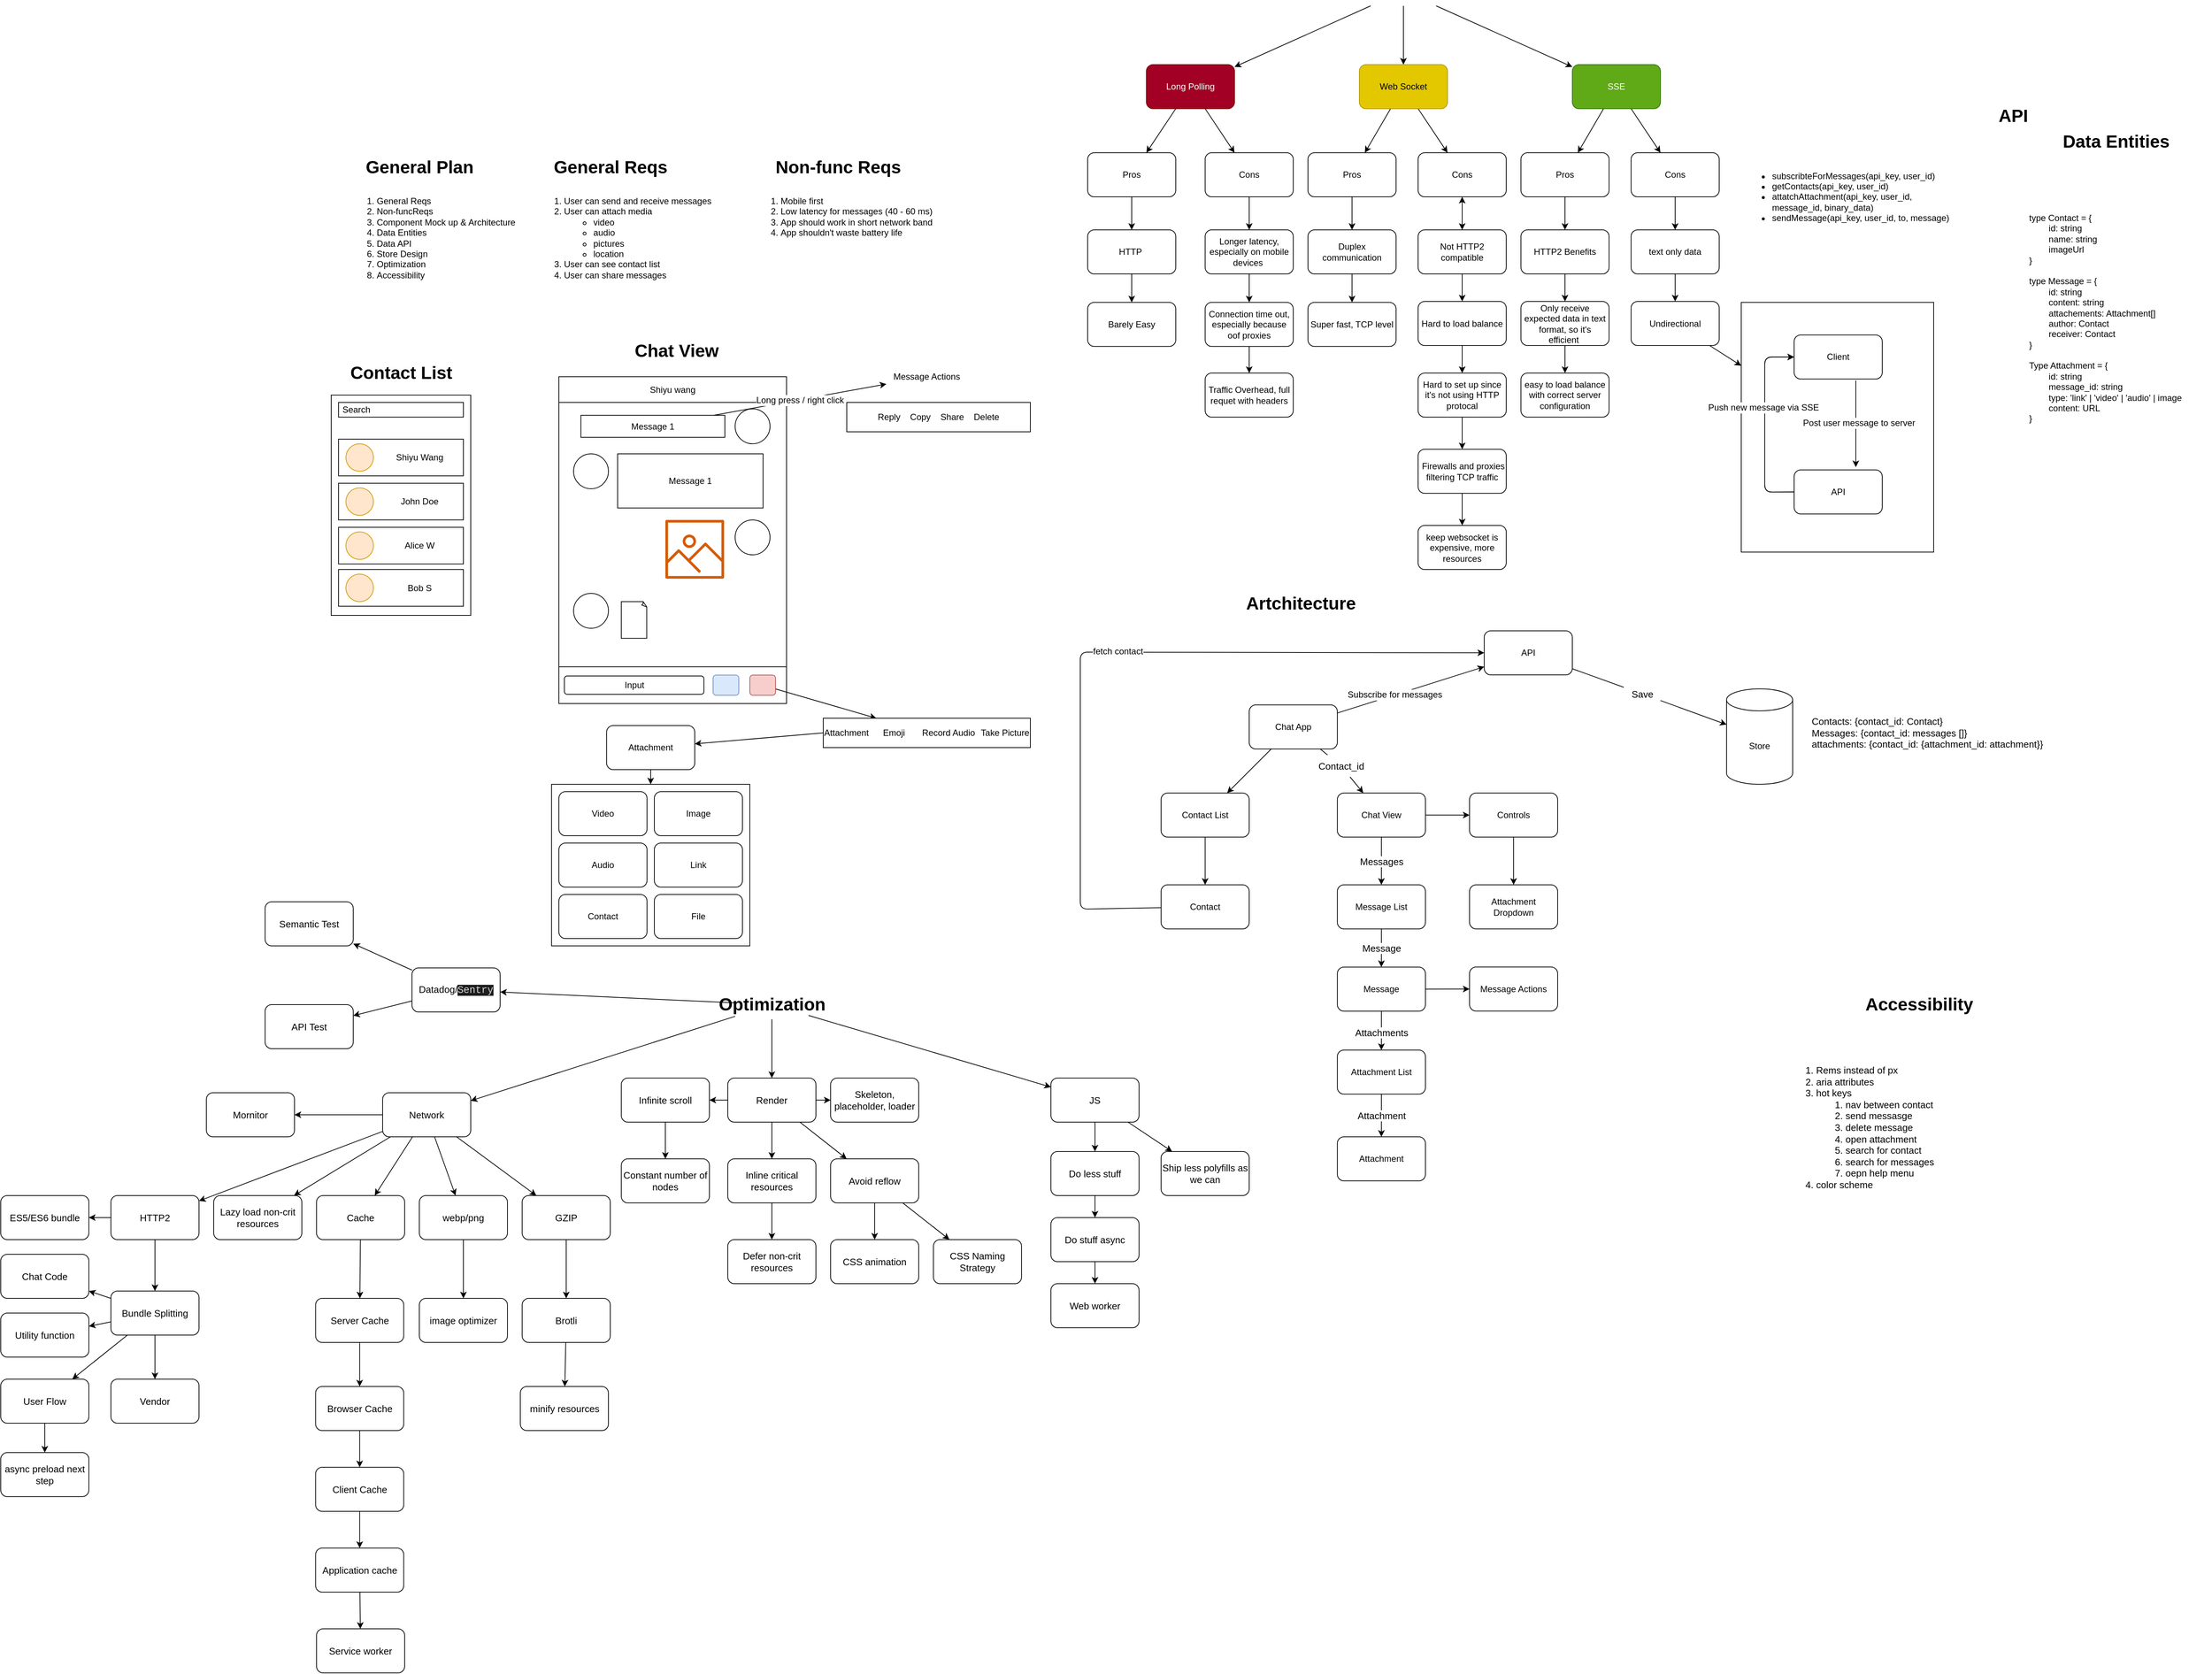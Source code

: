 <mxfile>
    <diagram id="3jrpvA41vGU3nkx8UMiQ" name="Page-1">
        <mxGraphModel dx="2437" dy="1760" grid="1" gridSize="10" guides="1" tooltips="1" connect="1" arrows="1" fold="1" page="0" pageScale="1" pageWidth="850" pageHeight="1100" math="0" shadow="0">
            <root>
                <mxCell id="0"/>
                <mxCell id="1" parent="0"/>
                <mxCell id="182" value="" style="rounded=0;whiteSpace=wrap;html=1;fontSize=12;" vertex="1" parent="1">
                    <mxGeometry x="1940" y="243.75" width="262" height="340" as="geometry"/>
                </mxCell>
                <mxCell id="3" value="General Plan" style="text;strokeColor=none;fillColor=none;html=1;fontSize=24;fontStyle=1;verticalAlign=middle;align=center;" vertex="1" parent="1">
                    <mxGeometry x="90" y="40" width="100" height="40" as="geometry"/>
                </mxCell>
                <mxCell id="4" value="&lt;ol&gt;&lt;li&gt;General Reqs&lt;/li&gt;&lt;li&gt;Non-funcReqs&lt;/li&gt;&lt;li&gt;Component Mock up &amp;amp; Architecture&lt;/li&gt;&lt;li&gt;Data Entities&lt;/li&gt;&lt;li&gt;Data API&lt;/li&gt;&lt;li&gt;Store Design&lt;/li&gt;&lt;li&gt;Optimization&lt;/li&gt;&lt;li&gt;Accessibility&lt;/li&gt;&lt;/ol&gt;" style="text;html=1;strokeColor=none;fillColor=none;align=left;verticalAlign=top;whiteSpace=wrap;rounded=0;" vertex="1" parent="1">
                    <mxGeometry x="40" y="80" width="240" height="200" as="geometry"/>
                </mxCell>
                <mxCell id="5" value="General Reqs" style="text;strokeColor=none;fillColor=none;html=1;fontSize=24;fontStyle=1;verticalAlign=middle;align=center;" vertex="1" parent="1">
                    <mxGeometry x="350" y="40" width="100" height="40" as="geometry"/>
                </mxCell>
                <mxCell id="6" value="&lt;ol&gt;&lt;li&gt;User can send and receive messages&lt;/li&gt;&lt;li&gt;User can attach media&lt;/li&gt;&lt;ul&gt;&lt;li&gt;video&lt;/li&gt;&lt;li&gt;audio&lt;/li&gt;&lt;li&gt;pictures&lt;/li&gt;&lt;li&gt;location&lt;/li&gt;&lt;/ul&gt;&lt;li&gt;User can see contact list&lt;/li&gt;&lt;li&gt;User can share messages&lt;/li&gt;&lt;/ol&gt;" style="text;html=1;strokeColor=none;fillColor=none;align=left;verticalAlign=top;whiteSpace=wrap;rounded=0;" vertex="1" parent="1">
                    <mxGeometry x="295" y="80" width="260" height="200" as="geometry"/>
                </mxCell>
                <mxCell id="7" value="Non-func Reqs" style="text;strokeColor=none;fillColor=none;html=1;fontSize=24;fontStyle=1;verticalAlign=middle;align=center;" vertex="1" parent="1">
                    <mxGeometry x="660" y="40" width="100" height="40" as="geometry"/>
                </mxCell>
                <mxCell id="8" value="&lt;ol&gt;&lt;li&gt;Mobile first&lt;/li&gt;&lt;li&gt;Low latency for messages (40 - 60 ms)&lt;/li&gt;&lt;li&gt;App should work in short network band&lt;/li&gt;&lt;li&gt;App shouldn't waste battery life&lt;/li&gt;&lt;/ol&gt;" style="text;html=1;strokeColor=none;fillColor=none;align=left;verticalAlign=top;whiteSpace=wrap;rounded=0;" vertex="1" parent="1">
                    <mxGeometry x="590" y="80" width="260" height="160" as="geometry"/>
                </mxCell>
                <mxCell id="9" value="" style="rounded=0;whiteSpace=wrap;html=1;" vertex="1" parent="1">
                    <mxGeometry x="20" y="370" width="190" height="300" as="geometry"/>
                </mxCell>
                <mxCell id="10" value="Contact List" style="text;strokeColor=none;fillColor=none;html=1;fontSize=24;fontStyle=1;verticalAlign=middle;align=center;" vertex="1" parent="1">
                    <mxGeometry x="65" y="320" width="100" height="40" as="geometry"/>
                </mxCell>
                <mxCell id="11" value="&amp;nbsp;Search" style="rounded=0;whiteSpace=wrap;html=1;align=left;" vertex="1" parent="1">
                    <mxGeometry x="30" y="380" width="170" height="20" as="geometry"/>
                </mxCell>
                <mxCell id="12" value="" style="rounded=0;whiteSpace=wrap;html=1;" vertex="1" parent="1">
                    <mxGeometry x="30" y="430" width="170" height="50" as="geometry"/>
                </mxCell>
                <mxCell id="13" value="" style="ellipse;whiteSpace=wrap;html=1;aspect=fixed;fillColor=#ffe6cc;strokeColor=#d79b00;" vertex="1" parent="1">
                    <mxGeometry x="40" y="436.25" width="37.5" height="37.5" as="geometry"/>
                </mxCell>
                <mxCell id="14" value="&lt;font style=&quot;font-size: 12px;&quot;&gt;Shiyu Wang&lt;/font&gt;" style="text;html=1;strokeColor=none;fillColor=none;align=center;verticalAlign=middle;whiteSpace=wrap;rounded=0;fontSize=12;" vertex="1" parent="1">
                    <mxGeometry x="82.5" y="437.5" width="115" height="35" as="geometry"/>
                </mxCell>
                <mxCell id="24" value="Chat View" style="text;strokeColor=none;fillColor=none;html=1;fontSize=24;fontStyle=1;verticalAlign=middle;align=center;" vertex="1" parent="1">
                    <mxGeometry x="440" y="290" width="100" height="40" as="geometry"/>
                </mxCell>
                <mxCell id="25" value="" style="rounded=0;whiteSpace=wrap;html=1;fontSize=23;" vertex="1" parent="1">
                    <mxGeometry x="330" y="345" width="310" height="445" as="geometry"/>
                </mxCell>
                <mxCell id="28" value="" style="ellipse;whiteSpace=wrap;html=1;aspect=fixed;fontSize=23;" vertex="1" parent="1">
                    <mxGeometry x="570" y="388.75" width="47.5" height="47.5" as="geometry"/>
                </mxCell>
                <mxCell id="33" value="" style="sketch=0;outlineConnect=0;fontColor=#232F3E;gradientColor=none;fillColor=#D45B07;strokeColor=none;dashed=0;verticalLabelPosition=bottom;verticalAlign=top;align=center;html=1;fontSize=12;fontStyle=0;aspect=fixed;pointerEvents=1;shape=mxgraph.aws4.container_registry_image;" vertex="1" parent="1">
                    <mxGeometry x="475" y="540" width="80" height="80" as="geometry"/>
                </mxCell>
                <mxCell id="35" value="" style="whiteSpace=wrap;html=1;shape=mxgraph.basic.document;fontSize=23;" vertex="1" parent="1">
                    <mxGeometry x="415" y="651.25" width="35" height="50" as="geometry"/>
                </mxCell>
                <mxCell id="36" value="" style="rounded=0;whiteSpace=wrap;html=1;fontSize=23;" vertex="1" parent="1">
                    <mxGeometry x="330" y="740" width="310" height="50" as="geometry"/>
                </mxCell>
                <mxCell id="37" value="Input" style="rounded=1;whiteSpace=wrap;html=1;fontSize=12;" vertex="1" parent="1">
                    <mxGeometry x="337.5" y="752.5" width="190" height="25" as="geometry"/>
                </mxCell>
                <mxCell id="40" value="" style="rounded=1;whiteSpace=wrap;html=1;fontSize=23;fillColor=#dae8fc;strokeColor=#6c8ebf;" vertex="1" parent="1">
                    <mxGeometry x="540" y="751.25" width="35" height="27.5" as="geometry"/>
                </mxCell>
                <mxCell id="78" style="edgeStyle=none;html=1;fontSize=12;" edge="1" parent="1" source="41" target="76">
                    <mxGeometry relative="1" as="geometry"/>
                </mxCell>
                <mxCell id="41" value="" style="rounded=1;whiteSpace=wrap;html=1;fontSize=23;fillColor=#f8cecc;strokeColor=#b85450;" vertex="1" parent="1">
                    <mxGeometry x="590" y="751.25" width="35" height="27.5" as="geometry"/>
                </mxCell>
                <mxCell id="44" value="" style="rounded=0;whiteSpace=wrap;html=1;" vertex="1" parent="1">
                    <mxGeometry x="30" y="490" width="170" height="50" as="geometry"/>
                </mxCell>
                <mxCell id="45" value="" style="ellipse;whiteSpace=wrap;html=1;aspect=fixed;fillColor=#ffe6cc;strokeColor=#d79b00;" vertex="1" parent="1">
                    <mxGeometry x="40" y="496.25" width="37.5" height="37.5" as="geometry"/>
                </mxCell>
                <mxCell id="46" value="&lt;font style=&quot;font-size: 12px;&quot;&gt;John Doe&lt;/font&gt;" style="text;html=1;strokeColor=none;fillColor=none;align=center;verticalAlign=middle;whiteSpace=wrap;rounded=0;fontSize=12;" vertex="1" parent="1">
                    <mxGeometry x="82.5" y="497.5" width="115" height="35" as="geometry"/>
                </mxCell>
                <mxCell id="47" value="" style="rounded=0;whiteSpace=wrap;html=1;" vertex="1" parent="1">
                    <mxGeometry x="30" y="550" width="170" height="50" as="geometry"/>
                </mxCell>
                <mxCell id="48" value="" style="ellipse;whiteSpace=wrap;html=1;aspect=fixed;fillColor=#ffe6cc;strokeColor=#d79b00;" vertex="1" parent="1">
                    <mxGeometry x="40" y="556.25" width="37.5" height="37.5" as="geometry"/>
                </mxCell>
                <mxCell id="49" value="&lt;font style=&quot;font-size: 12px;&quot;&gt;Alice W&lt;/font&gt;" style="text;html=1;strokeColor=none;fillColor=none;align=center;verticalAlign=middle;whiteSpace=wrap;rounded=0;fontSize=12;" vertex="1" parent="1">
                    <mxGeometry x="82.5" y="557.5" width="115" height="35" as="geometry"/>
                </mxCell>
                <mxCell id="50" value="" style="rounded=0;whiteSpace=wrap;html=1;" vertex="1" parent="1">
                    <mxGeometry x="30" y="607.5" width="170" height="50" as="geometry"/>
                </mxCell>
                <mxCell id="51" value="" style="ellipse;whiteSpace=wrap;html=1;aspect=fixed;fillColor=#ffe6cc;strokeColor=#d79b00;" vertex="1" parent="1">
                    <mxGeometry x="40" y="613.75" width="37.5" height="37.5" as="geometry"/>
                </mxCell>
                <mxCell id="52" value="Bob S" style="text;html=1;strokeColor=none;fillColor=none;align=center;verticalAlign=middle;whiteSpace=wrap;rounded=0;fontSize=12;" vertex="1" parent="1">
                    <mxGeometry x="82.5" y="615" width="115" height="35" as="geometry"/>
                </mxCell>
                <mxCell id="53" value="Shiyu wang" style="rounded=0;whiteSpace=wrap;html=1;fontSize=12;" vertex="1" parent="1">
                    <mxGeometry x="330" y="345" width="310" height="35" as="geometry"/>
                </mxCell>
                <mxCell id="84" style="edgeStyle=none;html=1;fontSize=12;" edge="1" parent="1" source="54" target="83">
                    <mxGeometry relative="1" as="geometry"/>
                </mxCell>
                <mxCell id="85" value="Long press / right click" style="edgeLabel;html=1;align=center;verticalAlign=middle;resizable=0;points=[];fontSize=12;" vertex="1" connectable="0" parent="84">
                    <mxGeometry x="-0.008" relative="1" as="geometry">
                        <mxPoint as="offset"/>
                    </mxGeometry>
                </mxCell>
                <mxCell id="54" value="Message 1" style="rounded=0;whiteSpace=wrap;html=1;fontSize=12;" vertex="1" parent="1">
                    <mxGeometry x="360" y="397.5" width="196" height="30" as="geometry"/>
                </mxCell>
                <mxCell id="56" value="" style="ellipse;whiteSpace=wrap;html=1;aspect=fixed;fontSize=23;" vertex="1" parent="1">
                    <mxGeometry x="350" y="450" width="47.5" height="47.5" as="geometry"/>
                </mxCell>
                <mxCell id="57" value="Message 1" style="rounded=0;whiteSpace=wrap;html=1;fontSize=12;" vertex="1" parent="1">
                    <mxGeometry x="410" y="450" width="198" height="73.75" as="geometry"/>
                </mxCell>
                <mxCell id="58" value="" style="ellipse;whiteSpace=wrap;html=1;aspect=fixed;fontSize=23;" vertex="1" parent="1">
                    <mxGeometry x="570" y="540" width="47.5" height="47.5" as="geometry"/>
                </mxCell>
                <mxCell id="59" value="" style="ellipse;whiteSpace=wrap;html=1;aspect=fixed;fontSize=23;" vertex="1" parent="1">
                    <mxGeometry x="350" y="640" width="47.5" height="47.5" as="geometry"/>
                </mxCell>
                <mxCell id="82" style="edgeStyle=none;html=1;fontSize=12;" edge="1" parent="1" source="66" target="68">
                    <mxGeometry relative="1" as="geometry"/>
                </mxCell>
                <mxCell id="66" value="Attachment" style="rounded=1;whiteSpace=wrap;html=1;fontSize=12;" vertex="1" parent="1">
                    <mxGeometry x="395" y="820" width="120" height="60" as="geometry"/>
                </mxCell>
                <mxCell id="68" value="" style="rounded=0;whiteSpace=wrap;html=1;fontSize=12;" vertex="1" parent="1">
                    <mxGeometry x="320" y="900" width="270" height="220" as="geometry"/>
                </mxCell>
                <mxCell id="69" value="Video" style="rounded=1;whiteSpace=wrap;html=1;fontSize=12;" vertex="1" parent="1">
                    <mxGeometry x="330" y="910" width="120" height="60" as="geometry"/>
                </mxCell>
                <mxCell id="70" value="Image" style="rounded=1;whiteSpace=wrap;html=1;fontSize=12;" vertex="1" parent="1">
                    <mxGeometry x="460" y="910" width="120" height="60" as="geometry"/>
                </mxCell>
                <mxCell id="72" value="Link" style="rounded=1;whiteSpace=wrap;html=1;fontSize=12;" vertex="1" parent="1">
                    <mxGeometry x="460" y="980" width="120" height="60" as="geometry"/>
                </mxCell>
                <mxCell id="73" value="Audio" style="rounded=1;whiteSpace=wrap;html=1;fontSize=12;" vertex="1" parent="1">
                    <mxGeometry x="330" y="980" width="120" height="60" as="geometry"/>
                </mxCell>
                <mxCell id="81" style="edgeStyle=none;html=1;fontSize=12;exitX=0;exitY=0.5;exitDx=0;exitDy=0;" edge="1" parent="1" source="76" target="66">
                    <mxGeometry relative="1" as="geometry"/>
                </mxCell>
                <mxCell id="76" value="Attachment&lt;span style=&quot;white-space: pre;&quot;&gt;&#9;&lt;/span&gt;Emoji&lt;span style=&quot;white-space: pre;&quot;&gt;&#9;&lt;/span&gt;Record Audio&lt;span style=&quot;white-space: pre;&quot;&gt;&#9;&lt;/span&gt;Take Picture" style="rounded=0;whiteSpace=wrap;html=1;fontSize=12;" vertex="1" parent="1">
                    <mxGeometry x="690" y="810" width="282" height="40" as="geometry"/>
                </mxCell>
                <mxCell id="79" value="Contact" style="rounded=1;whiteSpace=wrap;html=1;fontSize=12;" vertex="1" parent="1">
                    <mxGeometry x="330" y="1050" width="120" height="60" as="geometry"/>
                </mxCell>
                <mxCell id="80" value="File" style="rounded=1;whiteSpace=wrap;html=1;fontSize=12;" vertex="1" parent="1">
                    <mxGeometry x="460" y="1050" width="120" height="60" as="geometry"/>
                </mxCell>
                <mxCell id="83" value="Message Actions" style="text;html=1;strokeColor=none;fillColor=none;align=center;verticalAlign=middle;whiteSpace=wrap;rounded=0;fontSize=12;" vertex="1" parent="1">
                    <mxGeometry x="776" y="330" width="110" height="30" as="geometry"/>
                </mxCell>
                <mxCell id="86" value="Reply&amp;nbsp; &amp;nbsp; Copy&amp;nbsp; &amp;nbsp; Share&amp;nbsp; &amp;nbsp; Delete" style="rounded=0;whiteSpace=wrap;html=1;fontSize=12;" vertex="1" parent="1">
                    <mxGeometry x="722" y="380" width="250" height="40" as="geometry"/>
                </mxCell>
                <mxCell id="87" value="Artchitecture" style="text;strokeColor=none;fillColor=none;html=1;fontSize=24;fontStyle=1;verticalAlign=middle;align=center;" vertex="1" parent="1">
                    <mxGeometry x="1290" y="633.75" width="100" height="40" as="geometry"/>
                </mxCell>
                <mxCell id="100" style="edgeStyle=none;html=1;fontSize=12;" edge="1" parent="1" source="88" target="89">
                    <mxGeometry relative="1" as="geometry"/>
                </mxCell>
                <mxCell id="101" style="edgeStyle=none;html=1;fontSize=12;startArrow=none;" edge="1" parent="1" source="202" target="90">
                    <mxGeometry relative="1" as="geometry"/>
                </mxCell>
                <mxCell id="198" style="edgeStyle=none;html=1;fontSize=12;" edge="1" parent="1" source="88" target="191">
                    <mxGeometry relative="1" as="geometry"/>
                </mxCell>
                <mxCell id="199" value="Subscribe for messages" style="edgeLabel;html=1;align=center;verticalAlign=middle;resizable=0;points=[];fontSize=12;" vertex="1" connectable="0" parent="198">
                    <mxGeometry x="-0.218" y="1" relative="1" as="geometry">
                        <mxPoint as="offset"/>
                    </mxGeometry>
                </mxCell>
                <mxCell id="88" value="Chat App" style="rounded=1;whiteSpace=wrap;html=1;fontSize=12;" vertex="1" parent="1">
                    <mxGeometry x="1270" y="791.87" width="120" height="60" as="geometry"/>
                </mxCell>
                <mxCell id="103" style="edgeStyle=none;html=1;fontSize=12;" edge="1" parent="1" source="89" target="91">
                    <mxGeometry relative="1" as="geometry"/>
                </mxCell>
                <mxCell id="89" value="Contact List" style="rounded=1;whiteSpace=wrap;html=1;fontSize=12;" vertex="1" parent="1">
                    <mxGeometry x="1150" y="911.87" width="120" height="60" as="geometry"/>
                </mxCell>
                <mxCell id="104" style="edgeStyle=none;html=1;fontSize=12;" edge="1" parent="1" source="90" target="92">
                    <mxGeometry relative="1" as="geometry"/>
                </mxCell>
                <mxCell id="204" value="Messages" style="edgeLabel;html=1;align=center;verticalAlign=middle;resizable=0;points=[];fontSize=13;" vertex="1" connectable="0" parent="104">
                    <mxGeometry x="-0.003" relative="1" as="geometry">
                        <mxPoint as="offset"/>
                    </mxGeometry>
                </mxCell>
                <mxCell id="107" style="edgeStyle=none;html=1;fontSize=12;" edge="1" parent="1" source="90" target="106">
                    <mxGeometry relative="1" as="geometry"/>
                </mxCell>
                <mxCell id="90" value="Chat View" style="rounded=1;whiteSpace=wrap;html=1;fontSize=12;" vertex="1" parent="1">
                    <mxGeometry x="1390" y="911.87" width="120" height="60" as="geometry"/>
                </mxCell>
                <mxCell id="91" value="Contact" style="rounded=1;whiteSpace=wrap;html=1;fontSize=12;" vertex="1" parent="1">
                    <mxGeometry x="1150" y="1036.87" width="120" height="60" as="geometry"/>
                </mxCell>
                <mxCell id="105" style="edgeStyle=none;html=1;fontSize=12;" edge="1" parent="1" source="92" target="93">
                    <mxGeometry relative="1" as="geometry"/>
                </mxCell>
                <mxCell id="205" value="Message" style="edgeLabel;html=1;align=center;verticalAlign=middle;resizable=0;points=[];fontSize=13;" vertex="1" connectable="0" parent="105">
                    <mxGeometry x="-0.001" relative="1" as="geometry">
                        <mxPoint as="offset"/>
                    </mxGeometry>
                </mxCell>
                <mxCell id="92" value="Message List" style="rounded=1;whiteSpace=wrap;html=1;fontSize=12;" vertex="1" parent="1">
                    <mxGeometry x="1390" y="1036.87" width="120" height="60" as="geometry"/>
                </mxCell>
                <mxCell id="96" style="edgeStyle=none;html=1;fontSize=12;" edge="1" parent="1" source="93" target="95">
                    <mxGeometry relative="1" as="geometry"/>
                </mxCell>
                <mxCell id="97" style="edgeStyle=none;html=1;fontSize=12;" edge="1" parent="1" source="93" target="94">
                    <mxGeometry relative="1" as="geometry"/>
                </mxCell>
                <mxCell id="206" value="Attachments" style="edgeLabel;html=1;align=center;verticalAlign=middle;resizable=0;points=[];fontSize=13;" vertex="1" connectable="0" parent="97">
                    <mxGeometry x="0.094" relative="1" as="geometry">
                        <mxPoint as="offset"/>
                    </mxGeometry>
                </mxCell>
                <mxCell id="93" value="Message" style="rounded=1;whiteSpace=wrap;html=1;fontSize=12;" vertex="1" parent="1">
                    <mxGeometry x="1390" y="1148.87" width="120" height="60" as="geometry"/>
                </mxCell>
                <mxCell id="99" style="edgeStyle=none;html=1;fontSize=12;" edge="1" parent="1" source="94" target="98">
                    <mxGeometry relative="1" as="geometry"/>
                </mxCell>
                <mxCell id="207" value="Attachment" style="edgeLabel;html=1;align=center;verticalAlign=middle;resizable=0;points=[];fontSize=13;" vertex="1" connectable="0" parent="99">
                    <mxGeometry x="0.085" y="1" relative="1" as="geometry">
                        <mxPoint x="-1" y="-3" as="offset"/>
                    </mxGeometry>
                </mxCell>
                <mxCell id="94" value="Attachment List" style="rounded=1;whiteSpace=wrap;html=1;fontSize=12;" vertex="1" parent="1">
                    <mxGeometry x="1390" y="1261.87" width="120" height="60" as="geometry"/>
                </mxCell>
                <mxCell id="95" value="Message Actions" style="rounded=1;whiteSpace=wrap;html=1;fontSize=12;" vertex="1" parent="1">
                    <mxGeometry x="1570" y="1148.74" width="120" height="60" as="geometry"/>
                </mxCell>
                <mxCell id="98" value="Attachment" style="rounded=1;whiteSpace=wrap;html=1;fontSize=12;" vertex="1" parent="1">
                    <mxGeometry x="1390" y="1380" width="120" height="60" as="geometry"/>
                </mxCell>
                <mxCell id="109" style="edgeStyle=none;html=1;fontSize=12;" edge="1" parent="1" source="106" target="108">
                    <mxGeometry relative="1" as="geometry"/>
                </mxCell>
                <mxCell id="106" value="Controls" style="rounded=1;whiteSpace=wrap;html=1;fontSize=12;" vertex="1" parent="1">
                    <mxGeometry x="1570" y="911.87" width="120" height="60" as="geometry"/>
                </mxCell>
                <mxCell id="108" value="Attachment Dropdown" style="rounded=1;whiteSpace=wrap;html=1;fontSize=12;" vertex="1" parent="1">
                    <mxGeometry x="1570" y="1036.87" width="120" height="60" as="geometry"/>
                </mxCell>
                <mxCell id="114" style="edgeStyle=none;html=1;fontSize=12;" edge="1" parent="1" target="111">
                    <mxGeometry relative="1" as="geometry">
                        <mxPoint x="1435.385" y="-160" as="sourcePoint"/>
                    </mxGeometry>
                </mxCell>
                <mxCell id="115" style="edgeStyle=none;html=1;fontSize=12;" edge="1" parent="1" target="113">
                    <mxGeometry relative="1" as="geometry">
                        <mxPoint x="1480" y="-160" as="sourcePoint"/>
                    </mxGeometry>
                </mxCell>
                <mxCell id="116" style="edgeStyle=none;html=1;fontSize=12;" edge="1" parent="1" target="112">
                    <mxGeometry relative="1" as="geometry">
                        <mxPoint x="1524.615" y="-160" as="sourcePoint"/>
                    </mxGeometry>
                </mxCell>
                <mxCell id="110" value="API" style="text;strokeColor=none;fillColor=none;html=1;fontSize=24;fontStyle=1;verticalAlign=middle;align=center;" vertex="1" parent="1">
                    <mxGeometry x="2260" y="-30" width="100" height="40" as="geometry"/>
                </mxCell>
                <mxCell id="122" style="edgeStyle=none;html=1;fontSize=12;" edge="1" parent="1" source="111" target="118">
                    <mxGeometry relative="1" as="geometry"/>
                </mxCell>
                <mxCell id="123" style="edgeStyle=none;html=1;fontSize=12;" edge="1" parent="1" source="111" target="120">
                    <mxGeometry relative="1" as="geometry"/>
                </mxCell>
                <mxCell id="111" value="Long Polling" style="rounded=1;whiteSpace=wrap;html=1;fontSize=12;fillColor=#a20025;strokeColor=#6F0000;fontColor=#ffffff;" vertex="1" parent="1">
                    <mxGeometry x="1130" y="-80" width="120" height="60" as="geometry"/>
                </mxCell>
                <mxCell id="153" style="edgeStyle=none;html=1;fontSize=12;" edge="1" parent="1" source="112" target="151">
                    <mxGeometry relative="1" as="geometry"/>
                </mxCell>
                <mxCell id="154" style="edgeStyle=none;html=1;fontSize=12;" edge="1" parent="1" source="112" target="152">
                    <mxGeometry relative="1" as="geometry"/>
                </mxCell>
                <mxCell id="112" value="SSE" style="rounded=1;whiteSpace=wrap;html=1;fontSize=12;fillColor=#60a917;fontColor=#ffffff;strokeColor=#2D7600;" vertex="1" parent="1">
                    <mxGeometry x="1710" y="-80" width="120" height="60" as="geometry"/>
                </mxCell>
                <mxCell id="136" style="edgeStyle=none;html=1;fontSize=12;" edge="1" parent="1" source="113" target="134">
                    <mxGeometry relative="1" as="geometry"/>
                </mxCell>
                <mxCell id="137" style="edgeStyle=none;html=1;fontSize=12;" edge="1" parent="1" source="113" target="135">
                    <mxGeometry relative="1" as="geometry"/>
                </mxCell>
                <mxCell id="113" value="Web Socket" style="rounded=1;whiteSpace=wrap;html=1;fontSize=12;fillColor=#e3c800;fontColor=#000000;strokeColor=#B09500;" vertex="1" parent="1">
                    <mxGeometry x="1420" y="-80" width="120" height="60" as="geometry"/>
                </mxCell>
                <mxCell id="125" style="edgeStyle=none;html=1;fontSize=12;" edge="1" parent="1" source="118" target="124">
                    <mxGeometry relative="1" as="geometry"/>
                </mxCell>
                <mxCell id="118" value="Pros" style="rounded=1;whiteSpace=wrap;html=1;fontSize=12;" vertex="1" parent="1">
                    <mxGeometry x="1050" y="40" width="120" height="60" as="geometry"/>
                </mxCell>
                <mxCell id="130" style="edgeStyle=none;html=1;fontSize=12;" edge="1" parent="1" source="120" target="129">
                    <mxGeometry relative="1" as="geometry"/>
                </mxCell>
                <mxCell id="120" value="Cons" style="rounded=1;whiteSpace=wrap;html=1;fontSize=12;" vertex="1" parent="1">
                    <mxGeometry x="1210" y="40" width="120" height="60" as="geometry"/>
                </mxCell>
                <mxCell id="128" style="edgeStyle=none;html=1;fontSize=12;" edge="1" parent="1" source="124" target="126">
                    <mxGeometry relative="1" as="geometry"/>
                </mxCell>
                <mxCell id="124" value="HTTP&amp;nbsp;" style="rounded=1;whiteSpace=wrap;html=1;fontSize=12;" vertex="1" parent="1">
                    <mxGeometry x="1050" y="145" width="120" height="60" as="geometry"/>
                </mxCell>
                <mxCell id="126" value="Barely Easy" style="rounded=1;whiteSpace=wrap;html=1;fontSize=12;" vertex="1" parent="1">
                    <mxGeometry x="1050" y="243.75" width="120" height="60" as="geometry"/>
                </mxCell>
                <mxCell id="133" style="edgeStyle=none;html=1;fontSize=12;" edge="1" parent="1" source="129" target="132">
                    <mxGeometry relative="1" as="geometry"/>
                </mxCell>
                <mxCell id="129" value="Longer latency, especially on mobile devices&amp;nbsp;" style="rounded=1;whiteSpace=wrap;html=1;fontSize=12;" vertex="1" parent="1">
                    <mxGeometry x="1210" y="145" width="120" height="60" as="geometry"/>
                </mxCell>
                <mxCell id="139" style="edgeStyle=none;html=1;fontSize=12;" edge="1" parent="1" source="132" target="138">
                    <mxGeometry relative="1" as="geometry"/>
                </mxCell>
                <mxCell id="132" value="Connection time out, especially because oof proxies" style="rounded=1;whiteSpace=wrap;html=1;fontSize=12;" vertex="1" parent="1">
                    <mxGeometry x="1210" y="243.75" width="120" height="60" as="geometry"/>
                </mxCell>
                <mxCell id="141" style="edgeStyle=none;html=1;fontSize=12;" edge="1" parent="1" source="134" target="140">
                    <mxGeometry relative="1" as="geometry"/>
                </mxCell>
                <mxCell id="134" value="Pros" style="rounded=1;whiteSpace=wrap;html=1;fontSize=12;" vertex="1" parent="1">
                    <mxGeometry x="1350" y="40" width="120" height="60" as="geometry"/>
                </mxCell>
                <mxCell id="145" style="edgeStyle=none;html=1;fontSize=12;" edge="1" parent="1" source="135">
                    <mxGeometry relative="1" as="geometry">
                        <mxPoint x="1560" y="145" as="targetPoint"/>
                    </mxGeometry>
                </mxCell>
                <mxCell id="135" value="Cons" style="rounded=1;whiteSpace=wrap;html=1;fontSize=12;" vertex="1" parent="1">
                    <mxGeometry x="1500" y="40" width="120" height="60" as="geometry"/>
                </mxCell>
                <mxCell id="138" value="Traffic Overhead, full requet with headers" style="rounded=1;whiteSpace=wrap;html=1;fontSize=12;" vertex="1" parent="1">
                    <mxGeometry x="1210" y="340" width="120" height="60" as="geometry"/>
                </mxCell>
                <mxCell id="143" style="edgeStyle=none;html=1;fontSize=12;" edge="1" parent="1" source="140" target="142">
                    <mxGeometry relative="1" as="geometry"/>
                </mxCell>
                <mxCell id="140" value="Duplex communication" style="rounded=1;whiteSpace=wrap;html=1;fontSize=12;" vertex="1" parent="1">
                    <mxGeometry x="1350" y="145" width="120" height="60" as="geometry"/>
                </mxCell>
                <mxCell id="142" value="Super fast, TCP level" style="rounded=1;whiteSpace=wrap;html=1;fontSize=12;" vertex="1" parent="1">
                    <mxGeometry x="1350" y="243.75" width="120" height="60" as="geometry"/>
                </mxCell>
                <mxCell id="149" style="edgeStyle=none;html=1;fontSize=12;" edge="1" parent="1" source="146" target="148">
                    <mxGeometry relative="1" as="geometry"/>
                </mxCell>
                <mxCell id="150" value="" style="edgeStyle=none;html=1;fontSize=12;" edge="1" parent="1" source="146" target="135">
                    <mxGeometry relative="1" as="geometry"/>
                </mxCell>
                <mxCell id="146" value="Not HTTP2 compatible" style="rounded=1;whiteSpace=wrap;html=1;fontSize=12;" vertex="1" parent="1">
                    <mxGeometry x="1500" y="145" width="120" height="60" as="geometry"/>
                </mxCell>
                <mxCell id="156" style="edgeStyle=none;html=1;fontSize=12;" edge="1" parent="1" source="148" target="155">
                    <mxGeometry relative="1" as="geometry"/>
                </mxCell>
                <mxCell id="148" value="Hard to load balance" style="rounded=1;whiteSpace=wrap;html=1;fontSize=12;" vertex="1" parent="1">
                    <mxGeometry x="1500" y="242.5" width="120" height="60" as="geometry"/>
                </mxCell>
                <mxCell id="161" style="edgeStyle=none;html=1;fontSize=12;" edge="1" parent="1" source="151" target="159">
                    <mxGeometry relative="1" as="geometry"/>
                </mxCell>
                <mxCell id="151" value="Pros" style="rounded=1;whiteSpace=wrap;html=1;fontSize=12;" vertex="1" parent="1">
                    <mxGeometry x="1640" y="40" width="120" height="60" as="geometry"/>
                </mxCell>
                <mxCell id="166" style="edgeStyle=none;html=1;fontSize=12;" edge="1" parent="1" source="152" target="160">
                    <mxGeometry relative="1" as="geometry"/>
                </mxCell>
                <mxCell id="152" value="Cons" style="rounded=1;whiteSpace=wrap;html=1;fontSize=12;" vertex="1" parent="1">
                    <mxGeometry x="1790" y="40" width="120" height="60" as="geometry"/>
                </mxCell>
                <mxCell id="158" style="edgeStyle=none;html=1;fontSize=12;" edge="1" parent="1" source="155" target="157">
                    <mxGeometry relative="1" as="geometry"/>
                </mxCell>
                <mxCell id="155" value="Hard to set up since it's not using HTTP protocal" style="rounded=1;whiteSpace=wrap;html=1;fontSize=12;" vertex="1" parent="1">
                    <mxGeometry x="1500" y="340" width="120" height="60" as="geometry"/>
                </mxCell>
                <mxCell id="185" style="edgeStyle=none;html=1;fontSize=12;" edge="1" parent="1" source="157" target="184">
                    <mxGeometry relative="1" as="geometry"/>
                </mxCell>
                <mxCell id="157" value="&amp;nbsp;Firewalls and proxies filtering TCP traffic" style="rounded=1;whiteSpace=wrap;html=1;fontSize=12;" vertex="1" parent="1">
                    <mxGeometry x="1500" y="443.75" width="120" height="60" as="geometry"/>
                </mxCell>
                <mxCell id="163" style="edgeStyle=none;html=1;fontSize=12;" edge="1" parent="1" source="159" target="162">
                    <mxGeometry relative="1" as="geometry"/>
                </mxCell>
                <mxCell id="159" value="HTTP2 Benefits" style="rounded=1;whiteSpace=wrap;html=1;fontSize=12;" vertex="1" parent="1">
                    <mxGeometry x="1640" y="145" width="120" height="60" as="geometry"/>
                </mxCell>
                <mxCell id="168" style="edgeStyle=none;html=1;fontSize=12;" edge="1" parent="1" source="160">
                    <mxGeometry relative="1" as="geometry">
                        <mxPoint x="1850" y="242.5" as="targetPoint"/>
                    </mxGeometry>
                </mxCell>
                <mxCell id="160" value="text only data" style="rounded=1;whiteSpace=wrap;html=1;fontSize=12;" vertex="1" parent="1">
                    <mxGeometry x="1790" y="145" width="120" height="60" as="geometry"/>
                </mxCell>
                <mxCell id="165" style="edgeStyle=none;html=1;fontSize=12;" edge="1" parent="1" source="162" target="164">
                    <mxGeometry relative="1" as="geometry"/>
                </mxCell>
                <mxCell id="162" value="Only receive expected data in text format, so it's efficient&amp;nbsp;" style="rounded=1;whiteSpace=wrap;html=1;fontSize=12;" vertex="1" parent="1">
                    <mxGeometry x="1640" y="242.5" width="120" height="60" as="geometry"/>
                </mxCell>
                <mxCell id="164" value="easy to load balance with correct server configuration" style="rounded=1;whiteSpace=wrap;html=1;fontSize=12;" vertex="1" parent="1">
                    <mxGeometry x="1640" y="340" width="120" height="60" as="geometry"/>
                </mxCell>
                <mxCell id="183" style="edgeStyle=none;html=1;fontSize=12;" edge="1" parent="1" source="169" target="182">
                    <mxGeometry relative="1" as="geometry"/>
                </mxCell>
                <mxCell id="169" value="Undirectional" style="rounded=1;whiteSpace=wrap;html=1;fontSize=12;" vertex="1" parent="1">
                    <mxGeometry x="1790" y="242.5" width="120" height="60" as="geometry"/>
                </mxCell>
                <mxCell id="175" style="edgeStyle=none;html=1;fontSize=12;exitX=0.7;exitY=1.033;exitDx=0;exitDy=0;exitPerimeter=0;" edge="1" parent="1" source="172">
                    <mxGeometry relative="1" as="geometry">
                        <mxPoint x="2096" y="468.12" as="targetPoint"/>
                    </mxGeometry>
                </mxCell>
                <mxCell id="176" value="Post user message to server" style="edgeLabel;html=1;align=center;verticalAlign=middle;resizable=0;points=[];fontSize=12;" vertex="1" connectable="0" parent="175">
                    <mxGeometry x="-0.014" y="4" relative="1" as="geometry">
                        <mxPoint as="offset"/>
                    </mxGeometry>
                </mxCell>
                <mxCell id="172" value="Client" style="rounded=1;whiteSpace=wrap;html=1;fontSize=12;" vertex="1" parent="1">
                    <mxGeometry x="2012" y="288.12" width="120" height="60" as="geometry"/>
                </mxCell>
                <mxCell id="177" style="edgeStyle=none;html=1;entryX=0;entryY=0.5;entryDx=0;entryDy=0;fontSize=12;exitX=0;exitY=0.5;exitDx=0;exitDy=0;" edge="1" parent="1" source="174" target="172">
                    <mxGeometry relative="1" as="geometry">
                        <Array as="points">
                            <mxPoint x="1972" y="502.12"/>
                            <mxPoint x="1972" y="398.12"/>
                            <mxPoint x="1972" y="318.12"/>
                        </Array>
                    </mxGeometry>
                </mxCell>
                <mxCell id="174" value="API" style="rounded=1;whiteSpace=wrap;html=1;fontSize=12;" vertex="1" parent="1">
                    <mxGeometry x="2012" y="471.87" width="120" height="60" as="geometry"/>
                </mxCell>
                <mxCell id="178" style="edgeStyle=none;html=1;entryX=0;entryY=0.5;entryDx=0;entryDy=0;fontSize=12;exitX=0;exitY=0.5;exitDx=0;exitDy=0;" edge="1" parent="1">
                    <mxGeometry relative="1" as="geometry">
                        <mxPoint x="2012" y="501.87" as="sourcePoint"/>
                        <mxPoint x="2012" y="318.12" as="targetPoint"/>
                        <Array as="points">
                            <mxPoint x="1972" y="502.12"/>
                            <mxPoint x="1972" y="398.12"/>
                            <mxPoint x="1972" y="318.12"/>
                        </Array>
                    </mxGeometry>
                </mxCell>
                <mxCell id="179" value="Push new message via SSE" style="edgeLabel;html=1;align=center;verticalAlign=middle;resizable=0;points=[];fontSize=12;" vertex="1" connectable="0" parent="178">
                    <mxGeometry x="0.106" y="2" relative="1" as="geometry">
                        <mxPoint y="-9" as="offset"/>
                    </mxGeometry>
                </mxCell>
                <mxCell id="184" value="keep websocket is expensive, more resources" style="rounded=1;whiteSpace=wrap;html=1;fontSize=12;" vertex="1" parent="1">
                    <mxGeometry x="1500" y="547.5" width="120" height="60" as="geometry"/>
                </mxCell>
                <mxCell id="187" value="&lt;ul&gt;&lt;li&gt;subscribteForMessages(api_key, user_id)&lt;/li&gt;&lt;li&gt;getContacts(api_key, user_id)&lt;/li&gt;&lt;li&gt;attatchAttachment(api_key, user_id, message_id, binary_data)&lt;/li&gt;&lt;li&gt;sendMessage(api_key, user_id, to, message)&lt;/li&gt;&lt;/ul&gt;" style="text;strokeColor=none;fillColor=none;html=1;whiteSpace=wrap;verticalAlign=middle;overflow=hidden;fontSize=12;" vertex="1" parent="1">
                    <mxGeometry x="1940" y="40" width="290" height="120" as="geometry"/>
                </mxCell>
                <mxCell id="188" value="Data Entities" style="text;strokeColor=none;fillColor=none;html=1;fontSize=24;fontStyle=1;verticalAlign=middle;align=center;" vertex="1" parent="1">
                    <mxGeometry x="2400" y="5" width="100" height="40" as="geometry"/>
                </mxCell>
                <mxCell id="189" value="type Contact = {&lt;br&gt;&lt;span style=&quot;white-space: pre;&quot;&gt;&#9;&lt;/span&gt;id: string&lt;br&gt;&lt;span style=&quot;white-space: pre;&quot;&gt;&#9;&lt;/span&gt;name: string&lt;br&gt;&lt;span style=&quot;white-space: pre;&quot;&gt;&#9;&lt;/span&gt;imageUrl&lt;br&gt;}&lt;br&gt;&lt;br&gt;type Message = {&lt;br&gt;&lt;span style=&quot;white-space: pre;&quot;&gt;&#9;&lt;/span&gt;id: string&lt;br&gt;&lt;span style=&quot;white-space: pre;&quot;&gt;&#9;&lt;/span&gt;content: string&lt;br&gt;&lt;span style=&quot;white-space: pre;&quot;&gt;&#9;&lt;/span&gt;attachements: Attachment[]&lt;br&gt;&lt;span style=&quot;white-space: pre;&quot;&gt;&#9;&lt;/span&gt;author: Contact&lt;br&gt;&lt;span style=&quot;white-space: pre;&quot;&gt;&#9;&lt;/span&gt;receiver: Contact&lt;br&gt;}&lt;br&gt;&lt;br&gt;Type Attachment = {&lt;br&gt;&lt;span style=&quot;white-space: pre;&quot;&gt;&#9;&lt;/span&gt;id: string&lt;br&gt;&lt;span style=&quot;white-space: pre;&quot;&gt;&#9;&lt;/span&gt;message_id: string&lt;br&gt;&lt;span style=&quot;white-space: pre;&quot;&gt;&#9;&lt;/span&gt;type: 'link' | 'video' | 'audio' | image&lt;br&gt;&lt;span style=&quot;white-space: pre;&quot;&gt;&#9;&lt;/span&gt;content: URL&lt;br&gt;}" style="text;html=1;strokeColor=none;fillColor=none;align=left;verticalAlign=top;whiteSpace=wrap;rounded=0;fontSize=12;" vertex="1" parent="1">
                    <mxGeometry x="2330" y="115" width="250" height="320" as="geometry"/>
                </mxCell>
                <mxCell id="190" value="Store" style="shape=cylinder3;whiteSpace=wrap;html=1;boundedLbl=1;backgroundOutline=1;size=15;fontSize=12;" vertex="1" parent="1">
                    <mxGeometry x="1920" y="770" width="90" height="130" as="geometry"/>
                </mxCell>
                <mxCell id="200" style="edgeStyle=none;html=1;fontSize=12;startArrow=none;" edge="1" parent="1" source="211" target="190">
                    <mxGeometry relative="1" as="geometry"/>
                </mxCell>
                <mxCell id="191" value="API" style="rounded=1;whiteSpace=wrap;html=1;fontSize=12;" vertex="1" parent="1">
                    <mxGeometry x="1590" y="691" width="120" height="60" as="geometry"/>
                </mxCell>
                <mxCell id="196" style="edgeStyle=none;html=1;fontSize=12;" edge="1" parent="1" source="91" target="191">
                    <mxGeometry relative="1" as="geometry">
                        <mxPoint x="1150" y="1067.809" as="sourcePoint"/>
                        <mxPoint x="1590" y="727.571" as="targetPoint"/>
                        <Array as="points">
                            <mxPoint x="1040" y="1070"/>
                            <mxPoint x="1040" y="720"/>
                        </Array>
                    </mxGeometry>
                </mxCell>
                <mxCell id="197" value="fetch contact" style="edgeLabel;html=1;align=center;verticalAlign=middle;resizable=0;points=[];fontSize=12;" vertex="1" connectable="0" parent="196">
                    <mxGeometry x="0.011" y="1" relative="1" as="geometry">
                        <mxPoint as="offset"/>
                    </mxGeometry>
                </mxCell>
                <mxCell id="201" value="Contacts: {contact_id: Contact}&lt;br style=&quot;font-size: 13px;&quot;&gt;Messages: {contact_id: messages []}&lt;br style=&quot;font-size: 13px;&quot;&gt;attachments: {contact_id: {attachment_id: attachment}}" style="text;strokeColor=none;fillColor=none;align=left;verticalAlign=middle;spacingLeft=4;spacingRight=4;overflow=hidden;points=[[0,0.5],[1,0.5]];portConstraint=eastwest;rotatable=0;whiteSpace=wrap;html=1;fontSize=13;" vertex="1" parent="1">
                    <mxGeometry x="2030" y="800" width="330" height="60" as="geometry"/>
                </mxCell>
                <mxCell id="208" value="" style="edgeStyle=none;html=1;fontSize=12;endArrow=none;" edge="1" parent="1" source="88" target="202">
                    <mxGeometry relative="1" as="geometry">
                        <mxPoint x="1360" y="851.87" as="sourcePoint"/>
                        <mxPoint x="1420" y="911.87" as="targetPoint"/>
                    </mxGeometry>
                </mxCell>
                <mxCell id="202" value="Contact_id" style="text;html=1;align=center;verticalAlign=middle;resizable=0;points=[];autosize=1;strokeColor=none;fillColor=none;fontSize=13;" vertex="1" parent="1">
                    <mxGeometry x="1350" y="860" width="90" height="30" as="geometry"/>
                </mxCell>
                <mxCell id="212" value="" style="edgeStyle=none;html=1;fontSize=12;endArrow=none;" edge="1" parent="1" source="191" target="211">
                    <mxGeometry relative="1" as="geometry">
                        <mxPoint x="1710" y="742.714" as="sourcePoint"/>
                        <mxPoint x="1920" y="818.714" as="targetPoint"/>
                    </mxGeometry>
                </mxCell>
                <mxCell id="211" value="Save" style="text;html=1;align=center;verticalAlign=middle;resizable=0;points=[];autosize=1;strokeColor=none;fillColor=none;fontSize=13;" vertex="1" parent="1">
                    <mxGeometry x="1780" y="761.87" width="50" height="30" as="geometry"/>
                </mxCell>
                <mxCell id="215" style="edgeStyle=none;html=1;fontSize=13;" edge="1" parent="1" source="213" target="214">
                    <mxGeometry relative="1" as="geometry"/>
                </mxCell>
                <mxCell id="217" style="edgeStyle=none;html=1;fontSize=13;" edge="1" parent="1" source="213" target="216">
                    <mxGeometry relative="1" as="geometry"/>
                </mxCell>
                <mxCell id="219" style="edgeStyle=none;html=1;fontSize=13;" edge="1" parent="1" source="213" target="218">
                    <mxGeometry relative="1" as="geometry"/>
                </mxCell>
                <mxCell id="305" style="edgeStyle=none;html=1;fontSize=13;" edge="1" parent="1" source="213" target="299">
                    <mxGeometry relative="1" as="geometry"/>
                </mxCell>
                <mxCell id="213" value="Optimization" style="text;strokeColor=none;fillColor=none;html=1;fontSize=24;fontStyle=1;verticalAlign=middle;align=center;" vertex="1" parent="1">
                    <mxGeometry x="570" y="1180" width="100" height="40" as="geometry"/>
                </mxCell>
                <mxCell id="221" style="edgeStyle=none;html=1;fontSize=13;" edge="1" parent="1" source="214" target="220">
                    <mxGeometry relative="1" as="geometry"/>
                </mxCell>
                <mxCell id="225" style="edgeStyle=none;html=1;fontSize=13;" edge="1" parent="1" source="214" target="224">
                    <mxGeometry relative="1" as="geometry"/>
                </mxCell>
                <mxCell id="241" style="edgeStyle=none;html=1;fontSize=13;" edge="1" parent="1" source="214" target="238">
                    <mxGeometry relative="1" as="geometry"/>
                </mxCell>
                <mxCell id="249" style="edgeStyle=none;html=1;fontSize=13;" edge="1" parent="1" source="214" target="246">
                    <mxGeometry relative="1" as="geometry"/>
                </mxCell>
                <mxCell id="252" style="edgeStyle=none;html=1;fontSize=13;" edge="1" parent="1" source="214" target="251">
                    <mxGeometry relative="1" as="geometry"/>
                </mxCell>
                <mxCell id="298" style="edgeStyle=none;html=1;fontSize=13;" edge="1" parent="1" source="214" target="297">
                    <mxGeometry relative="1" as="geometry"/>
                </mxCell>
                <mxCell id="214" value="Network" style="rounded=1;whiteSpace=wrap;html=1;fontSize=13;" vertex="1" parent="1">
                    <mxGeometry x="90" y="1320" width="120" height="60" as="geometry"/>
                </mxCell>
                <mxCell id="264" style="edgeStyle=none;html=1;fontSize=13;" edge="1" parent="1" source="216" target="263">
                    <mxGeometry relative="1" as="geometry"/>
                </mxCell>
                <mxCell id="270" style="edgeStyle=none;html=1;fontSize=13;" edge="1" parent="1" source="216" target="269">
                    <mxGeometry relative="1" as="geometry"/>
                </mxCell>
                <mxCell id="276" style="edgeStyle=none;html=1;fontSize=13;" edge="1" parent="1" source="216" target="275">
                    <mxGeometry relative="1" as="geometry"/>
                </mxCell>
                <mxCell id="278" style="edgeStyle=none;html=1;fontSize=13;" edge="1" parent="1" source="216" target="277">
                    <mxGeometry relative="1" as="geometry"/>
                </mxCell>
                <mxCell id="216" value="Render" style="rounded=1;whiteSpace=wrap;html=1;fontSize=13;" vertex="1" parent="1">
                    <mxGeometry x="560" y="1300" width="120" height="60" as="geometry"/>
                </mxCell>
                <mxCell id="282" style="edgeStyle=none;html=1;fontSize=13;" edge="1" parent="1" source="218" target="281">
                    <mxGeometry relative="1" as="geometry"/>
                </mxCell>
                <mxCell id="288" style="edgeStyle=none;html=1;fontSize=13;" edge="1" parent="1" source="218" target="287">
                    <mxGeometry relative="1" as="geometry"/>
                </mxCell>
                <mxCell id="218" value="JS" style="rounded=1;whiteSpace=wrap;html=1;fontSize=13;" vertex="1" parent="1">
                    <mxGeometry x="1000" y="1300" width="120" height="60" as="geometry"/>
                </mxCell>
                <mxCell id="223" style="edgeStyle=none;html=1;fontSize=13;" edge="1" parent="1" source="220" target="222">
                    <mxGeometry relative="1" as="geometry"/>
                </mxCell>
                <mxCell id="220" value="GZIP" style="rounded=1;whiteSpace=wrap;html=1;fontSize=13;" vertex="1" parent="1">
                    <mxGeometry x="280" y="1460" width="120" height="60" as="geometry"/>
                </mxCell>
                <mxCell id="243" style="edgeStyle=none;html=1;fontSize=13;" edge="1" parent="1" source="222" target="242">
                    <mxGeometry relative="1" as="geometry"/>
                </mxCell>
                <mxCell id="222" value="Brotli" style="rounded=1;whiteSpace=wrap;html=1;fontSize=13;" vertex="1" parent="1">
                    <mxGeometry x="280" y="1600" width="120" height="60" as="geometry"/>
                </mxCell>
                <mxCell id="227" style="edgeStyle=none;html=1;fontSize=13;" edge="1" parent="1" source="224" target="226">
                    <mxGeometry relative="1" as="geometry"/>
                </mxCell>
                <mxCell id="237" style="edgeStyle=none;html=1;fontSize=13;" edge="1" parent="1" source="224" target="236">
                    <mxGeometry relative="1" as="geometry"/>
                </mxCell>
                <mxCell id="224" value="HTTP2" style="rounded=1;whiteSpace=wrap;html=1;fontSize=13;" vertex="1" parent="1">
                    <mxGeometry x="-280" y="1460" width="120" height="60" as="geometry"/>
                </mxCell>
                <mxCell id="229" style="edgeStyle=none;html=1;fontSize=13;" edge="1" parent="1" source="226" target="228">
                    <mxGeometry relative="1" as="geometry"/>
                </mxCell>
                <mxCell id="231" style="edgeStyle=none;html=1;fontSize=13;" edge="1" parent="1" source="226" target="230">
                    <mxGeometry relative="1" as="geometry"/>
                </mxCell>
                <mxCell id="233" style="edgeStyle=none;html=1;fontSize=13;" edge="1" parent="1" source="226">
                    <mxGeometry relative="1" as="geometry">
                        <mxPoint x="-310" y="1590" as="targetPoint"/>
                    </mxGeometry>
                </mxCell>
                <mxCell id="235" style="edgeStyle=none;html=1;fontSize=13;" edge="1" parent="1" source="226" target="234">
                    <mxGeometry relative="1" as="geometry"/>
                </mxCell>
                <mxCell id="226" value="Bundle Splitting" style="rounded=1;whiteSpace=wrap;html=1;fontSize=13;" vertex="1" parent="1">
                    <mxGeometry x="-280" y="1590" width="120" height="60" as="geometry"/>
                </mxCell>
                <mxCell id="250" style="edgeStyle=none;html=1;fontSize=13;" edge="1" parent="1" source="228" target="248">
                    <mxGeometry relative="1" as="geometry"/>
                </mxCell>
                <mxCell id="228" value="User Flow" style="rounded=1;whiteSpace=wrap;html=1;fontSize=13;" vertex="1" parent="1">
                    <mxGeometry x="-430" y="1710" width="120" height="60" as="geometry"/>
                </mxCell>
                <mxCell id="230" value="Vendor" style="rounded=1;whiteSpace=wrap;html=1;fontSize=13;" vertex="1" parent="1">
                    <mxGeometry x="-280" y="1710" width="120" height="60" as="geometry"/>
                </mxCell>
                <mxCell id="232" value="Chat Code" style="rounded=1;whiteSpace=wrap;html=1;fontSize=13;" vertex="1" parent="1">
                    <mxGeometry x="-430" y="1540" width="120" height="60" as="geometry"/>
                </mxCell>
                <mxCell id="234" value="Utility function" style="rounded=1;whiteSpace=wrap;html=1;fontSize=13;" vertex="1" parent="1">
                    <mxGeometry x="-430" y="1620" width="120" height="60" as="geometry"/>
                </mxCell>
                <mxCell id="236" value="ES5/ES6 bundle" style="rounded=1;whiteSpace=wrap;html=1;fontSize=13;" vertex="1" parent="1">
                    <mxGeometry x="-430" y="1460" width="120" height="60" as="geometry"/>
                </mxCell>
                <mxCell id="245" style="edgeStyle=none;html=1;fontSize=13;" edge="1" parent="1" source="238" target="244">
                    <mxGeometry relative="1" as="geometry"/>
                </mxCell>
                <mxCell id="238" value="webp/png" style="rounded=1;whiteSpace=wrap;html=1;fontSize=13;" vertex="1" parent="1">
                    <mxGeometry x="140" y="1460" width="120" height="60" as="geometry"/>
                </mxCell>
                <mxCell id="242" value="minify resources" style="rounded=1;whiteSpace=wrap;html=1;fontSize=13;" vertex="1" parent="1">
                    <mxGeometry x="277.5" y="1720" width="120" height="60" as="geometry"/>
                </mxCell>
                <mxCell id="244" value="image optimizer" style="rounded=1;whiteSpace=wrap;html=1;fontSize=13;" vertex="1" parent="1">
                    <mxGeometry x="140" y="1600" width="120" height="60" as="geometry"/>
                </mxCell>
                <mxCell id="246" value="Lazy load non-crit resources" style="rounded=1;whiteSpace=wrap;html=1;fontSize=13;" vertex="1" parent="1">
                    <mxGeometry x="-140" y="1460" width="120" height="60" as="geometry"/>
                </mxCell>
                <mxCell id="248" value="async preload next step" style="rounded=1;whiteSpace=wrap;html=1;fontSize=13;" vertex="1" parent="1">
                    <mxGeometry x="-430" y="1810" width="120" height="60" as="geometry"/>
                </mxCell>
                <mxCell id="257" style="edgeStyle=none;html=1;fontSize=13;" edge="1" parent="1" source="251" target="256">
                    <mxGeometry relative="1" as="geometry"/>
                </mxCell>
                <mxCell id="251" value="Cache" style="rounded=1;whiteSpace=wrap;html=1;fontSize=13;" vertex="1" parent="1">
                    <mxGeometry y="1460" width="120" height="60" as="geometry"/>
                </mxCell>
                <mxCell id="259" style="edgeStyle=none;html=1;fontSize=13;" edge="1" parent="1" source="256" target="258">
                    <mxGeometry relative="1" as="geometry"/>
                </mxCell>
                <mxCell id="256" value="Server Cache" style="rounded=1;whiteSpace=wrap;html=1;fontSize=13;" vertex="1" parent="1">
                    <mxGeometry x="-1.25" y="1600" width="120" height="60" as="geometry"/>
                </mxCell>
                <mxCell id="261" style="edgeStyle=none;html=1;fontSize=13;" edge="1" parent="1" source="258" target="260">
                    <mxGeometry relative="1" as="geometry"/>
                </mxCell>
                <mxCell id="258" value="Browser Cache" style="rounded=1;whiteSpace=wrap;html=1;fontSize=13;" vertex="1" parent="1">
                    <mxGeometry x="-1.25" y="1720" width="120" height="60" as="geometry"/>
                </mxCell>
                <mxCell id="291" style="edgeStyle=none;html=1;fontSize=13;" edge="1" parent="1" source="260" target="289">
                    <mxGeometry relative="1" as="geometry"/>
                </mxCell>
                <mxCell id="260" value="Client Cache" style="rounded=1;whiteSpace=wrap;html=1;fontSize=13;" vertex="1" parent="1">
                    <mxGeometry x="-1.25" y="1830" width="120" height="60" as="geometry"/>
                </mxCell>
                <mxCell id="266" style="edgeStyle=none;html=1;fontSize=13;" edge="1" parent="1" source="263" target="265">
                    <mxGeometry relative="1" as="geometry"/>
                </mxCell>
                <mxCell id="263" value="Inline critical resources" style="rounded=1;whiteSpace=wrap;html=1;fontSize=13;" vertex="1" parent="1">
                    <mxGeometry x="560" y="1410" width="120" height="60" as="geometry"/>
                </mxCell>
                <mxCell id="265" value="Defer non-crit resources" style="rounded=1;whiteSpace=wrap;html=1;fontSize=13;" vertex="1" parent="1">
                    <mxGeometry x="560" y="1520" width="120" height="60" as="geometry"/>
                </mxCell>
                <mxCell id="272" style="edgeStyle=none;html=1;fontSize=13;" edge="1" parent="1" source="269" target="271">
                    <mxGeometry relative="1" as="geometry"/>
                </mxCell>
                <mxCell id="269" value="Avoid reflow" style="rounded=1;whiteSpace=wrap;html=1;fontSize=13;" vertex="1" parent="1">
                    <mxGeometry x="700" y="1410" width="120" height="60" as="geometry"/>
                </mxCell>
                <mxCell id="274" style="edgeStyle=none;html=1;fontSize=13;" edge="1" parent="1" source="269" target="273">
                    <mxGeometry relative="1" as="geometry"/>
                </mxCell>
                <mxCell id="271" value="CSS animation" style="rounded=1;whiteSpace=wrap;html=1;fontSize=13;" vertex="1" parent="1">
                    <mxGeometry x="700" y="1520" width="120" height="60" as="geometry"/>
                </mxCell>
                <mxCell id="273" value="CSS Naming Strategy" style="rounded=1;whiteSpace=wrap;html=1;fontSize=13;" vertex="1" parent="1">
                    <mxGeometry x="840" y="1520" width="120" height="60" as="geometry"/>
                </mxCell>
                <mxCell id="275" value="Skeleton, placeholder, loader" style="rounded=1;whiteSpace=wrap;html=1;fontSize=13;" vertex="1" parent="1">
                    <mxGeometry x="700" y="1300" width="120" height="60" as="geometry"/>
                </mxCell>
                <mxCell id="280" style="edgeStyle=none;html=1;fontSize=13;" edge="1" parent="1" source="277" target="279">
                    <mxGeometry relative="1" as="geometry"/>
                </mxCell>
                <mxCell id="277" value="Infinite scroll" style="rounded=1;whiteSpace=wrap;html=1;fontSize=13;" vertex="1" parent="1">
                    <mxGeometry x="415" y="1300" width="120" height="60" as="geometry"/>
                </mxCell>
                <mxCell id="279" value="Constant number of nodes" style="rounded=1;whiteSpace=wrap;html=1;fontSize=13;" vertex="1" parent="1">
                    <mxGeometry x="415" y="1410" width="120" height="60" as="geometry"/>
                </mxCell>
                <mxCell id="284" style="edgeStyle=none;html=1;fontSize=13;" edge="1" parent="1" source="281" target="283">
                    <mxGeometry relative="1" as="geometry"/>
                </mxCell>
                <mxCell id="281" value="Do less stuff" style="rounded=1;whiteSpace=wrap;html=1;fontSize=13;" vertex="1" parent="1">
                    <mxGeometry x="1000" y="1400" width="120" height="60" as="geometry"/>
                </mxCell>
                <mxCell id="286" style="edgeStyle=none;html=1;fontSize=13;" edge="1" parent="1" source="283" target="285">
                    <mxGeometry relative="1" as="geometry"/>
                </mxCell>
                <mxCell id="283" value="Do stuff async" style="rounded=1;whiteSpace=wrap;html=1;fontSize=13;" vertex="1" parent="1">
                    <mxGeometry x="1000" y="1490" width="120" height="60" as="geometry"/>
                </mxCell>
                <mxCell id="285" value="Web worker" style="rounded=1;whiteSpace=wrap;html=1;fontSize=13;" vertex="1" parent="1">
                    <mxGeometry x="1000" y="1580" width="120" height="60" as="geometry"/>
                </mxCell>
                <mxCell id="287" value="Ship less polyfills as we can" style="rounded=1;whiteSpace=wrap;html=1;fontSize=13;" vertex="1" parent="1">
                    <mxGeometry x="1150" y="1400" width="120" height="60" as="geometry"/>
                </mxCell>
                <mxCell id="293" style="edgeStyle=none;html=1;fontSize=13;" edge="1" parent="1" source="289" target="292">
                    <mxGeometry relative="1" as="geometry"/>
                </mxCell>
                <mxCell id="289" value="Application cache" style="rounded=1;whiteSpace=wrap;html=1;fontSize=13;" vertex="1" parent="1">
                    <mxGeometry x="-1.25" y="1940" width="120" height="60" as="geometry"/>
                </mxCell>
                <mxCell id="292" value="Service worker" style="rounded=1;whiteSpace=wrap;html=1;fontSize=13;" vertex="1" parent="1">
                    <mxGeometry y="2050" width="120" height="60" as="geometry"/>
                </mxCell>
                <mxCell id="294" value="Accessibility" style="text;strokeColor=none;fillColor=none;html=1;fontSize=24;fontStyle=1;verticalAlign=middle;align=center;" vertex="1" parent="1">
                    <mxGeometry x="2132" y="1180" width="100" height="40" as="geometry"/>
                </mxCell>
                <mxCell id="296" value="&lt;ol&gt;&lt;li&gt;Rems instead of px&lt;/li&gt;&lt;li&gt;aria attributes&lt;/li&gt;&lt;li&gt;hot keys&lt;/li&gt;&lt;ol&gt;&lt;li&gt;nav between contact&lt;/li&gt;&lt;li&gt;send messasge&lt;/li&gt;&lt;li&gt;delete message&lt;/li&gt;&lt;li&gt;open attachment&lt;/li&gt;&lt;li&gt;search for contact&lt;/li&gt;&lt;li&gt;search for messages&lt;/li&gt;&lt;li&gt;oepn help menu&lt;/li&gt;&lt;/ol&gt;&lt;li&gt;color scheme&lt;/li&gt;&lt;/ol&gt;" style="text;html=1;strokeColor=none;fillColor=none;align=left;verticalAlign=top;whiteSpace=wrap;rounded=0;fontSize=13;" vertex="1" parent="1">
                    <mxGeometry x="2000" y="1261.87" width="400" height="460" as="geometry"/>
                </mxCell>
                <mxCell id="297" value="Mornitor" style="rounded=1;whiteSpace=wrap;html=1;fontSize=13;" vertex="1" parent="1">
                    <mxGeometry x="-150" y="1320" width="120" height="60" as="geometry"/>
                </mxCell>
                <mxCell id="303" style="edgeStyle=none;html=1;fontSize=13;" edge="1" parent="1" source="299" target="301">
                    <mxGeometry relative="1" as="geometry"/>
                </mxCell>
                <mxCell id="304" style="edgeStyle=none;html=1;fontSize=13;" edge="1" parent="1" source="299" target="302">
                    <mxGeometry relative="1" as="geometry"/>
                </mxCell>
                <mxCell id="299" value="Datadog/&lt;span style=&quot;background-color: rgb(30, 30, 30); color: rgb(212, 212, 212); font-family: Consolas, &amp;quot;Courier New&amp;quot;, monospace; font-size: 13.5px;&quot;&gt;Sentry&lt;/span&gt;" style="rounded=1;whiteSpace=wrap;html=1;fontSize=13;" vertex="1" parent="1">
                    <mxGeometry x="130" y="1150" width="120" height="60" as="geometry"/>
                </mxCell>
                <mxCell id="301" value="Semantic Test" style="rounded=1;whiteSpace=wrap;html=1;fontSize=13;" vertex="1" parent="1">
                    <mxGeometry x="-70" y="1060" width="120" height="60" as="geometry"/>
                </mxCell>
                <mxCell id="302" value="API Test" style="rounded=1;whiteSpace=wrap;html=1;fontSize=13;" vertex="1" parent="1">
                    <mxGeometry x="-70" y="1200" width="120" height="60" as="geometry"/>
                </mxCell>
            </root>
        </mxGraphModel>
    </diagram>
</mxfile>